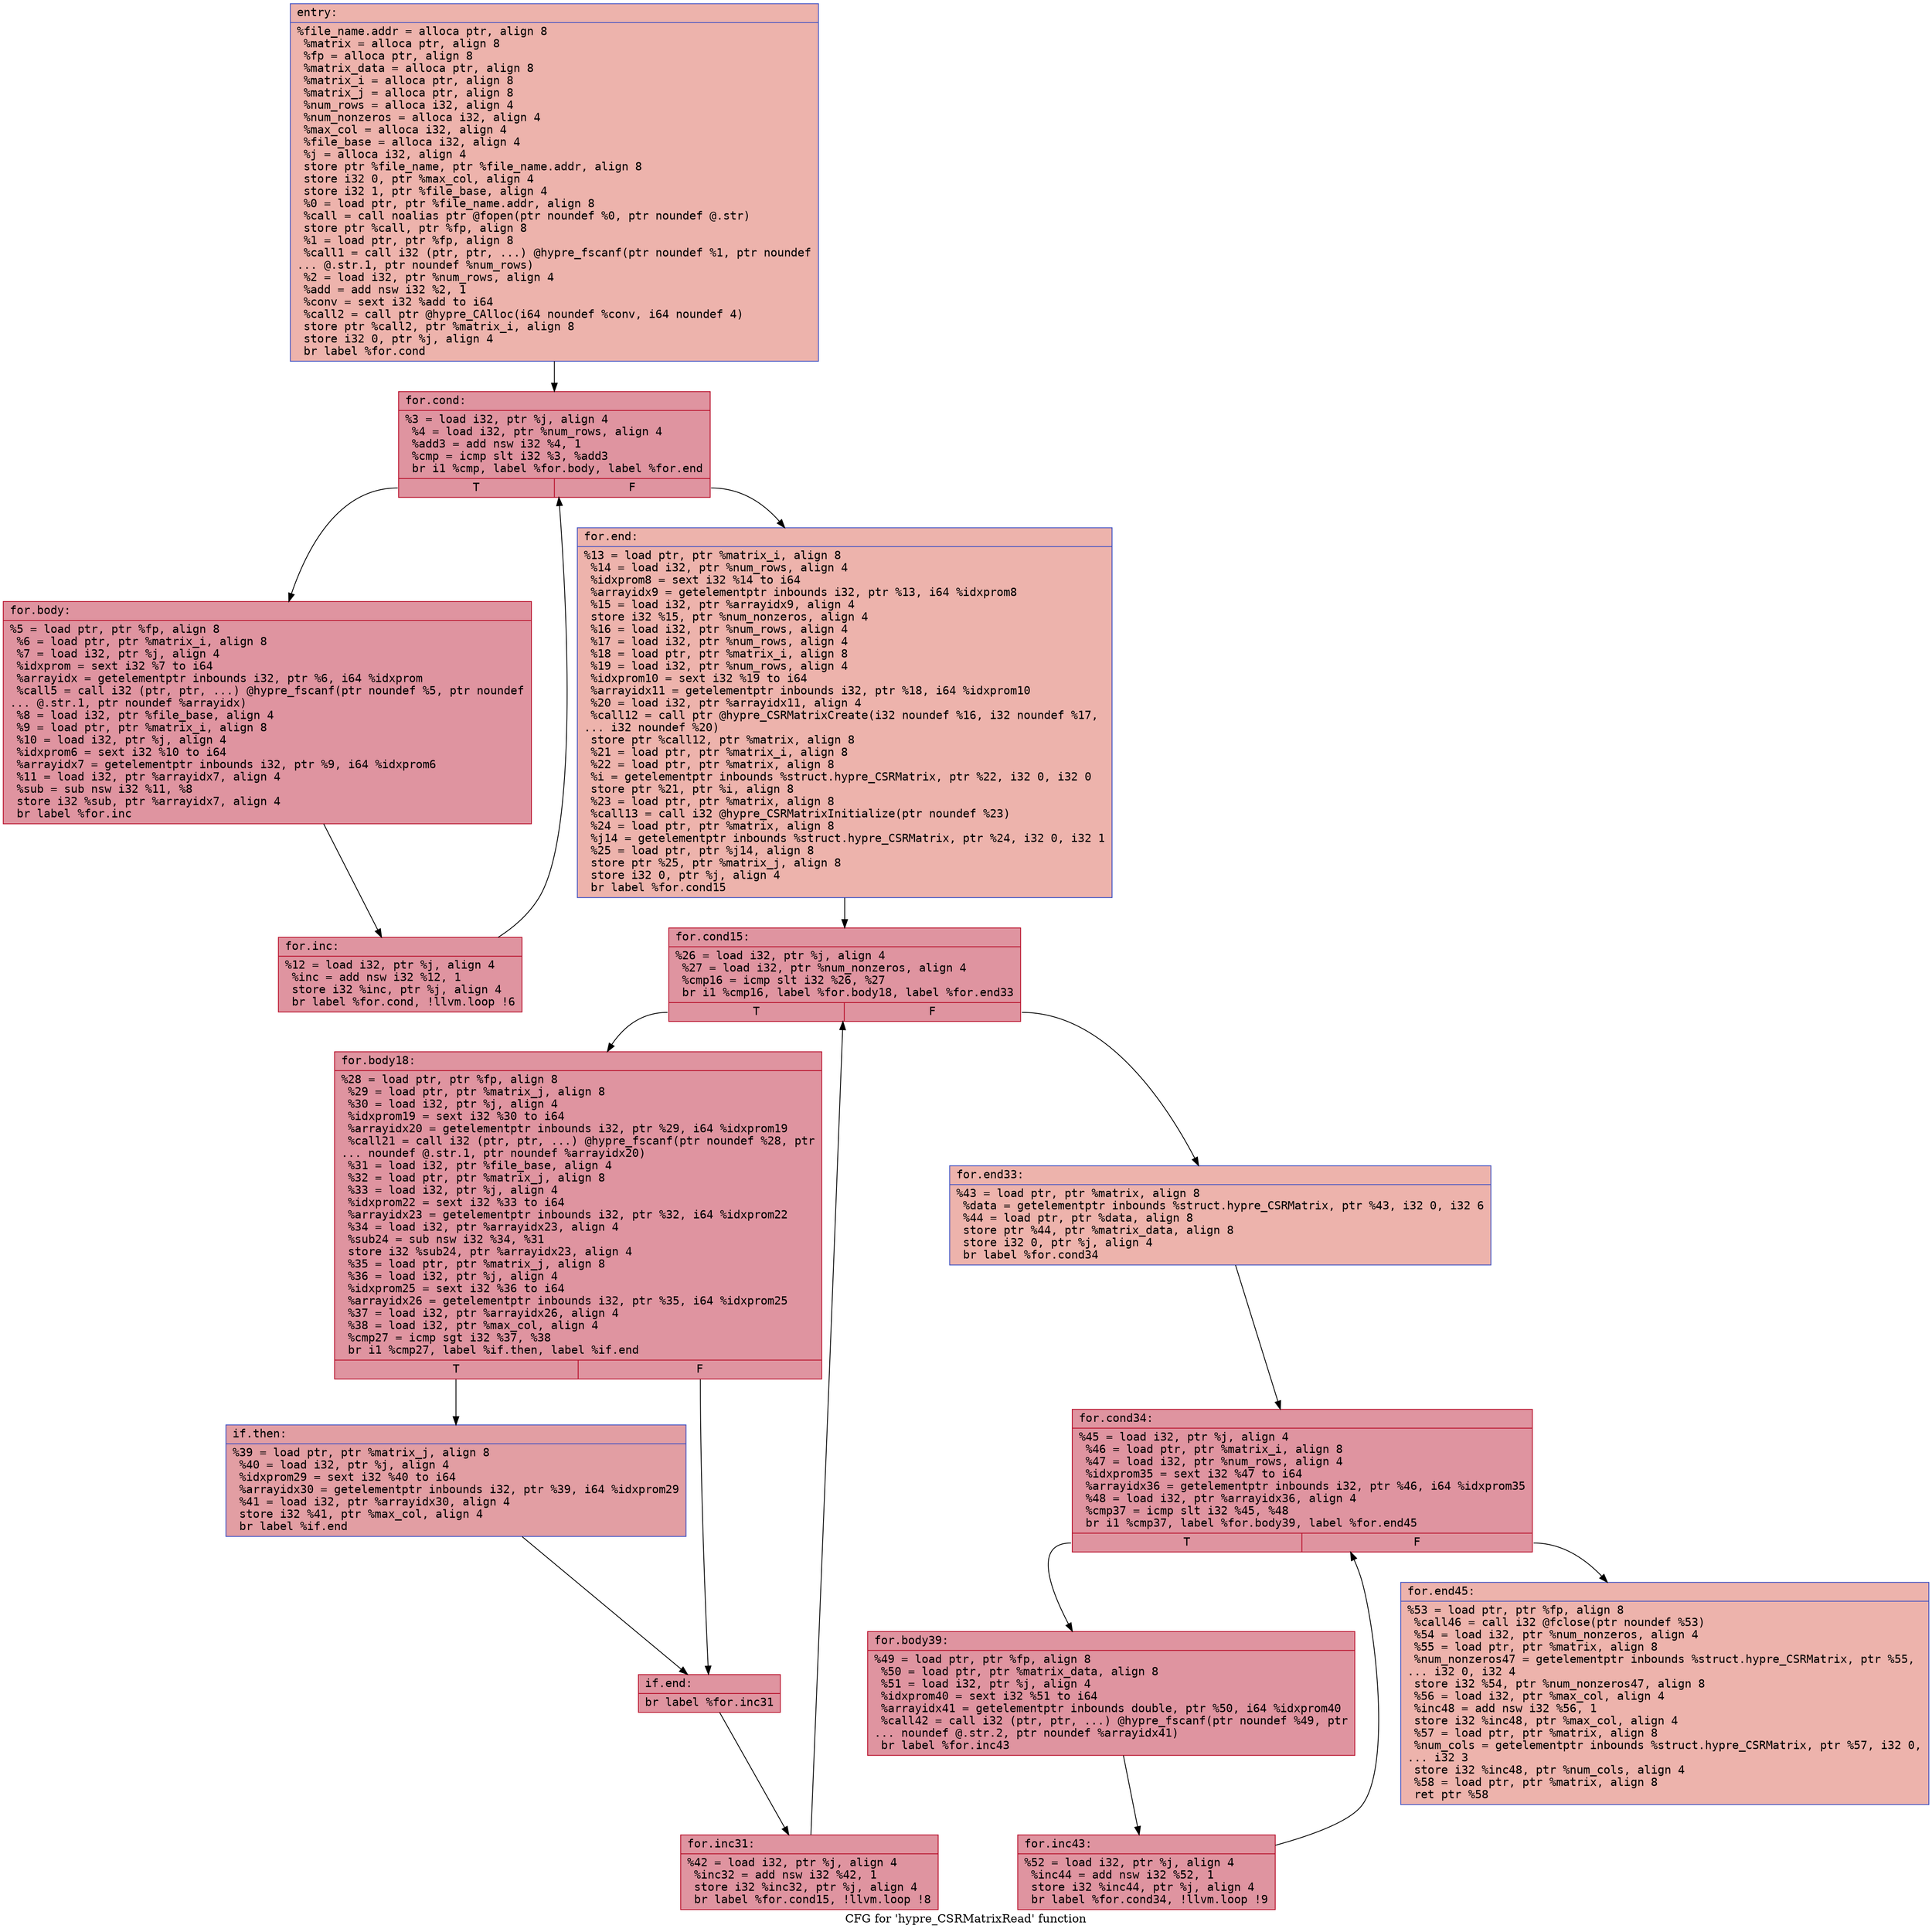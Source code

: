 digraph "CFG for 'hypre_CSRMatrixRead' function" {
	label="CFG for 'hypre_CSRMatrixRead' function";

	Node0x558241d1ed80 [shape=record,color="#3d50c3ff", style=filled, fillcolor="#d6524470" fontname="Courier",label="{entry:\l|  %file_name.addr = alloca ptr, align 8\l  %matrix = alloca ptr, align 8\l  %fp = alloca ptr, align 8\l  %matrix_data = alloca ptr, align 8\l  %matrix_i = alloca ptr, align 8\l  %matrix_j = alloca ptr, align 8\l  %num_rows = alloca i32, align 4\l  %num_nonzeros = alloca i32, align 4\l  %max_col = alloca i32, align 4\l  %file_base = alloca i32, align 4\l  %j = alloca i32, align 4\l  store ptr %file_name, ptr %file_name.addr, align 8\l  store i32 0, ptr %max_col, align 4\l  store i32 1, ptr %file_base, align 4\l  %0 = load ptr, ptr %file_name.addr, align 8\l  %call = call noalias ptr @fopen(ptr noundef %0, ptr noundef @.str)\l  store ptr %call, ptr %fp, align 8\l  %1 = load ptr, ptr %fp, align 8\l  %call1 = call i32 (ptr, ptr, ...) @hypre_fscanf(ptr noundef %1, ptr noundef\l... @.str.1, ptr noundef %num_rows)\l  %2 = load i32, ptr %num_rows, align 4\l  %add = add nsw i32 %2, 1\l  %conv = sext i32 %add to i64\l  %call2 = call ptr @hypre_CAlloc(i64 noundef %conv, i64 noundef 4)\l  store ptr %call2, ptr %matrix_i, align 8\l  store i32 0, ptr %j, align 4\l  br label %for.cond\l}"];
	Node0x558241d1ed80 -> Node0x558241d160d0[tooltip="entry -> for.cond\nProbability 100.00%" ];
	Node0x558241d160d0 [shape=record,color="#b70d28ff", style=filled, fillcolor="#b70d2870" fontname="Courier",label="{for.cond:\l|  %3 = load i32, ptr %j, align 4\l  %4 = load i32, ptr %num_rows, align 4\l  %add3 = add nsw i32 %4, 1\l  %cmp = icmp slt i32 %3, %add3\l  br i1 %cmp, label %for.body, label %for.end\l|{<s0>T|<s1>F}}"];
	Node0x558241d160d0:s0 -> Node0x558241d16400[tooltip="for.cond -> for.body\nProbability 96.88%" ];
	Node0x558241d160d0:s1 -> Node0x558241d16480[tooltip="for.cond -> for.end\nProbability 3.12%" ];
	Node0x558241d16400 [shape=record,color="#b70d28ff", style=filled, fillcolor="#b70d2870" fontname="Courier",label="{for.body:\l|  %5 = load ptr, ptr %fp, align 8\l  %6 = load ptr, ptr %matrix_i, align 8\l  %7 = load i32, ptr %j, align 4\l  %idxprom = sext i32 %7 to i64\l  %arrayidx = getelementptr inbounds i32, ptr %6, i64 %idxprom\l  %call5 = call i32 (ptr, ptr, ...) @hypre_fscanf(ptr noundef %5, ptr noundef\l... @.str.1, ptr noundef %arrayidx)\l  %8 = load i32, ptr %file_base, align 4\l  %9 = load ptr, ptr %matrix_i, align 8\l  %10 = load i32, ptr %j, align 4\l  %idxprom6 = sext i32 %10 to i64\l  %arrayidx7 = getelementptr inbounds i32, ptr %9, i64 %idxprom6\l  %11 = load i32, ptr %arrayidx7, align 4\l  %sub = sub nsw i32 %11, %8\l  store i32 %sub, ptr %arrayidx7, align 4\l  br label %for.inc\l}"];
	Node0x558241d16400 -> Node0x558241d22050[tooltip="for.body -> for.inc\nProbability 100.00%" ];
	Node0x558241d22050 [shape=record,color="#b70d28ff", style=filled, fillcolor="#b70d2870" fontname="Courier",label="{for.inc:\l|  %12 = load i32, ptr %j, align 4\l  %inc = add nsw i32 %12, 1\l  store i32 %inc, ptr %j, align 4\l  br label %for.cond, !llvm.loop !6\l}"];
	Node0x558241d22050 -> Node0x558241d160d0[tooltip="for.inc -> for.cond\nProbability 100.00%" ];
	Node0x558241d16480 [shape=record,color="#3d50c3ff", style=filled, fillcolor="#d6524470" fontname="Courier",label="{for.end:\l|  %13 = load ptr, ptr %matrix_i, align 8\l  %14 = load i32, ptr %num_rows, align 4\l  %idxprom8 = sext i32 %14 to i64\l  %arrayidx9 = getelementptr inbounds i32, ptr %13, i64 %idxprom8\l  %15 = load i32, ptr %arrayidx9, align 4\l  store i32 %15, ptr %num_nonzeros, align 4\l  %16 = load i32, ptr %num_rows, align 4\l  %17 = load i32, ptr %num_rows, align 4\l  %18 = load ptr, ptr %matrix_i, align 8\l  %19 = load i32, ptr %num_rows, align 4\l  %idxprom10 = sext i32 %19 to i64\l  %arrayidx11 = getelementptr inbounds i32, ptr %18, i64 %idxprom10\l  %20 = load i32, ptr %arrayidx11, align 4\l  %call12 = call ptr @hypre_CSRMatrixCreate(i32 noundef %16, i32 noundef %17,\l... i32 noundef %20)\l  store ptr %call12, ptr %matrix, align 8\l  %21 = load ptr, ptr %matrix_i, align 8\l  %22 = load ptr, ptr %matrix, align 8\l  %i = getelementptr inbounds %struct.hypre_CSRMatrix, ptr %22, i32 0, i32 0\l  store ptr %21, ptr %i, align 8\l  %23 = load ptr, ptr %matrix, align 8\l  %call13 = call i32 @hypre_CSRMatrixInitialize(ptr noundef %23)\l  %24 = load ptr, ptr %matrix, align 8\l  %j14 = getelementptr inbounds %struct.hypre_CSRMatrix, ptr %24, i32 0, i32 1\l  %25 = load ptr, ptr %j14, align 8\l  store ptr %25, ptr %matrix_j, align 8\l  store i32 0, ptr %j, align 4\l  br label %for.cond15\l}"];
	Node0x558241d16480 -> Node0x558241d234e0[tooltip="for.end -> for.cond15\nProbability 100.00%" ];
	Node0x558241d234e0 [shape=record,color="#b70d28ff", style=filled, fillcolor="#b70d2870" fontname="Courier",label="{for.cond15:\l|  %26 = load i32, ptr %j, align 4\l  %27 = load i32, ptr %num_nonzeros, align 4\l  %cmp16 = icmp slt i32 %26, %27\l  br i1 %cmp16, label %for.body18, label %for.end33\l|{<s0>T|<s1>F}}"];
	Node0x558241d234e0:s0 -> Node0x558241d23750[tooltip="for.cond15 -> for.body18\nProbability 96.88%" ];
	Node0x558241d234e0:s1 -> Node0x558241d237a0[tooltip="for.cond15 -> for.end33\nProbability 3.12%" ];
	Node0x558241d23750 [shape=record,color="#b70d28ff", style=filled, fillcolor="#b70d2870" fontname="Courier",label="{for.body18:\l|  %28 = load ptr, ptr %fp, align 8\l  %29 = load ptr, ptr %matrix_j, align 8\l  %30 = load i32, ptr %j, align 4\l  %idxprom19 = sext i32 %30 to i64\l  %arrayidx20 = getelementptr inbounds i32, ptr %29, i64 %idxprom19\l  %call21 = call i32 (ptr, ptr, ...) @hypre_fscanf(ptr noundef %28, ptr\l... noundef @.str.1, ptr noundef %arrayidx20)\l  %31 = load i32, ptr %file_base, align 4\l  %32 = load ptr, ptr %matrix_j, align 8\l  %33 = load i32, ptr %j, align 4\l  %idxprom22 = sext i32 %33 to i64\l  %arrayidx23 = getelementptr inbounds i32, ptr %32, i64 %idxprom22\l  %34 = load i32, ptr %arrayidx23, align 4\l  %sub24 = sub nsw i32 %34, %31\l  store i32 %sub24, ptr %arrayidx23, align 4\l  %35 = load ptr, ptr %matrix_j, align 8\l  %36 = load i32, ptr %j, align 4\l  %idxprom25 = sext i32 %36 to i64\l  %arrayidx26 = getelementptr inbounds i32, ptr %35, i64 %idxprom25\l  %37 = load i32, ptr %arrayidx26, align 4\l  %38 = load i32, ptr %max_col, align 4\l  %cmp27 = icmp sgt i32 %37, %38\l  br i1 %cmp27, label %if.then, label %if.end\l|{<s0>T|<s1>F}}"];
	Node0x558241d23750:s0 -> Node0x558241d24b30[tooltip="for.body18 -> if.then\nProbability 50.00%" ];
	Node0x558241d23750:s1 -> Node0x558241d24ba0[tooltip="for.body18 -> if.end\nProbability 50.00%" ];
	Node0x558241d24b30 [shape=record,color="#3d50c3ff", style=filled, fillcolor="#be242e70" fontname="Courier",label="{if.then:\l|  %39 = load ptr, ptr %matrix_j, align 8\l  %40 = load i32, ptr %j, align 4\l  %idxprom29 = sext i32 %40 to i64\l  %arrayidx30 = getelementptr inbounds i32, ptr %39, i64 %idxprom29\l  %41 = load i32, ptr %arrayidx30, align 4\l  store i32 %41, ptr %max_col, align 4\l  br label %if.end\l}"];
	Node0x558241d24b30 -> Node0x558241d24ba0[tooltip="if.then -> if.end\nProbability 100.00%" ];
	Node0x558241d24ba0 [shape=record,color="#b70d28ff", style=filled, fillcolor="#b70d2870" fontname="Courier",label="{if.end:\l|  br label %for.inc31\l}"];
	Node0x558241d24ba0 -> Node0x558241d25120[tooltip="if.end -> for.inc31\nProbability 100.00%" ];
	Node0x558241d25120 [shape=record,color="#b70d28ff", style=filled, fillcolor="#b70d2870" fontname="Courier",label="{for.inc31:\l|  %42 = load i32, ptr %j, align 4\l  %inc32 = add nsw i32 %42, 1\l  store i32 %inc32, ptr %j, align 4\l  br label %for.cond15, !llvm.loop !8\l}"];
	Node0x558241d25120 -> Node0x558241d234e0[tooltip="for.inc31 -> for.cond15\nProbability 100.00%" ];
	Node0x558241d237a0 [shape=record,color="#3d50c3ff", style=filled, fillcolor="#d6524470" fontname="Courier",label="{for.end33:\l|  %43 = load ptr, ptr %matrix, align 8\l  %data = getelementptr inbounds %struct.hypre_CSRMatrix, ptr %43, i32 0, i32 6\l  %44 = load ptr, ptr %data, align 8\l  store ptr %44, ptr %matrix_data, align 8\l  store i32 0, ptr %j, align 4\l  br label %for.cond34\l}"];
	Node0x558241d237a0 -> Node0x558241d258c0[tooltip="for.end33 -> for.cond34\nProbability 100.00%" ];
	Node0x558241d258c0 [shape=record,color="#b70d28ff", style=filled, fillcolor="#b70d2870" fontname="Courier",label="{for.cond34:\l|  %45 = load i32, ptr %j, align 4\l  %46 = load ptr, ptr %matrix_i, align 8\l  %47 = load i32, ptr %num_rows, align 4\l  %idxprom35 = sext i32 %47 to i64\l  %arrayidx36 = getelementptr inbounds i32, ptr %46, i64 %idxprom35\l  %48 = load i32, ptr %arrayidx36, align 4\l  %cmp37 = icmp slt i32 %45, %48\l  br i1 %cmp37, label %for.body39, label %for.end45\l|{<s0>T|<s1>F}}"];
	Node0x558241d258c0:s0 -> Node0x558241d265e0[tooltip="for.cond34 -> for.body39\nProbability 96.88%" ];
	Node0x558241d258c0:s1 -> Node0x558241d26660[tooltip="for.cond34 -> for.end45\nProbability 3.12%" ];
	Node0x558241d265e0 [shape=record,color="#b70d28ff", style=filled, fillcolor="#b70d2870" fontname="Courier",label="{for.body39:\l|  %49 = load ptr, ptr %fp, align 8\l  %50 = load ptr, ptr %matrix_data, align 8\l  %51 = load i32, ptr %j, align 4\l  %idxprom40 = sext i32 %51 to i64\l  %arrayidx41 = getelementptr inbounds double, ptr %50, i64 %idxprom40\l  %call42 = call i32 (ptr, ptr, ...) @hypre_fscanf(ptr noundef %49, ptr\l... noundef @.str.2, ptr noundef %arrayidx41)\l  br label %for.inc43\l}"];
	Node0x558241d265e0 -> Node0x558241d26af0[tooltip="for.body39 -> for.inc43\nProbability 100.00%" ];
	Node0x558241d26af0 [shape=record,color="#b70d28ff", style=filled, fillcolor="#b70d2870" fontname="Courier",label="{for.inc43:\l|  %52 = load i32, ptr %j, align 4\l  %inc44 = add nsw i32 %52, 1\l  store i32 %inc44, ptr %j, align 4\l  br label %for.cond34, !llvm.loop !9\l}"];
	Node0x558241d26af0 -> Node0x558241d258c0[tooltip="for.inc43 -> for.cond34\nProbability 100.00%" ];
	Node0x558241d26660 [shape=record,color="#3d50c3ff", style=filled, fillcolor="#d6524470" fontname="Courier",label="{for.end45:\l|  %53 = load ptr, ptr %fp, align 8\l  %call46 = call i32 @fclose(ptr noundef %53)\l  %54 = load i32, ptr %num_nonzeros, align 4\l  %55 = load ptr, ptr %matrix, align 8\l  %num_nonzeros47 = getelementptr inbounds %struct.hypre_CSRMatrix, ptr %55,\l... i32 0, i32 4\l  store i32 %54, ptr %num_nonzeros47, align 8\l  %56 = load i32, ptr %max_col, align 4\l  %inc48 = add nsw i32 %56, 1\l  store i32 %inc48, ptr %max_col, align 4\l  %57 = load ptr, ptr %matrix, align 8\l  %num_cols = getelementptr inbounds %struct.hypre_CSRMatrix, ptr %57, i32 0,\l... i32 3\l  store i32 %inc48, ptr %num_cols, align 4\l  %58 = load ptr, ptr %matrix, align 8\l  ret ptr %58\l}"];
}

